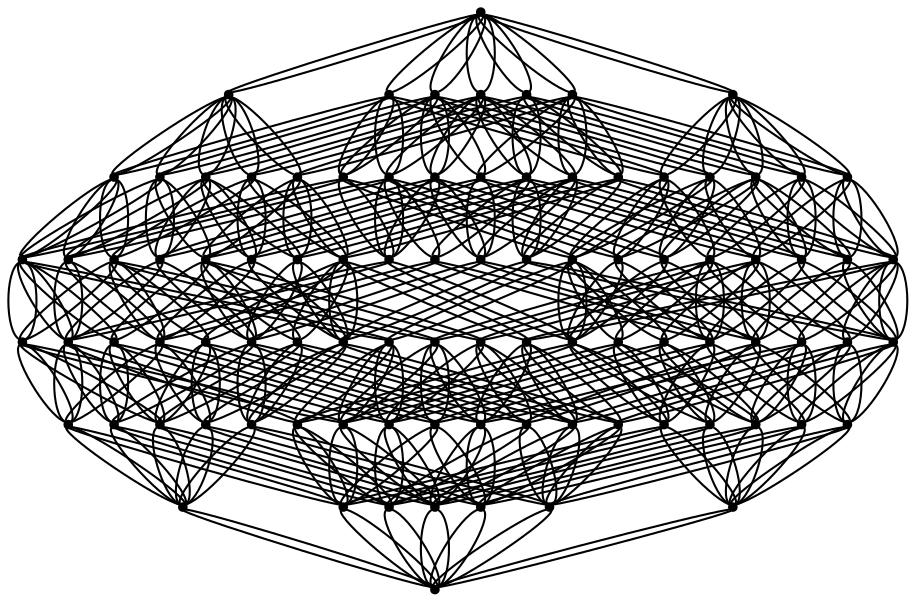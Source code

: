 graph G {
	node [shape=point];
	{ rank=same 77};
	{ rank=same 4 10 12 29 37 43 91};
	{ rank=same 3 22 27 34 41 45 50 51 53 54 57 61 62 63 66 70 80};
	{ rank=same 2 6 11 14 18 21 25 26 60 65 69 71 73 74 76 78 79 85 86 89};
	{ rank=same 1 5 8 13 17 20 23 24 30 31 33 35 36 38 40 44 49 83 84 88};
	{ rank=same 16 28 39 42 46 47 48 52 55 56 58 59 64 68 75 82 87 90};
	{ rank=same 7 9 15 19 67 72 81};
	{ rank=same 32};
	1 -- {16 52 59 71 76};
	2 -- {20 23 41 51 80};
	3 -- {18 21 25 26 37 43};
	4 -- {27 45 54 62 77};
	5 -- {28 46 55 73 78};
	6 -- {20 30 45 54 80};
	7 -- {32 39 46 55 75 82};
	8 -- {28 48 58 73 85};
	9 -- {32 42 48 58 75 87};
	10 -- {22 34 50 61 66 77};
	11 -- {23 35 50 61 80};
	12 -- {27 34 53 63 70 77};
	13 -- {28 56 64 78 89};
	14 -- {30 35 53 63 80};
	15 -- {32 47 56 64 82 90};
	16 -- {1 67 72 83 84 88};
	17 -- {28 59 68 85 89};
	18 -- {3 33 38 51 57};
	19 -- {32 52 59 68 87 90};
	20 -- {2 6 39 42 60 69 75};
	21 -- {3 33 44 54 62};
	22 -- {10 65 74 78 91};
	23 -- {2 11 39 47 65 74 82};
	24 -- {46 48 60 73 75};
	25 -- {3 38 49 61 66};
	26 -- {3 44 49 63 70};
	27 -- {4 12 71 79 85};
	28 -- {5 8 13 17 72 81};
	29 -- {41 45 50 53 77 80};
	30 -- {6 14 42 52 71 79 87};
	31 -- {46 56 65 78 82};
	32 -- {7 9 15 19 67 72 81};
	33 -- {18 21 55 58 69 73 75};
	34 -- {10 12 76 86 89};
	35 -- {11 14 47 52 76 86 90};
	36 -- {48 59 71 85 87};
	37 -- {3 51 54 61 63 77 80};
	38 -- {18 25 55 64 74 78 82};
	39 -- {7 20 23 67 83};
	40 -- {56 59 76 89 90};
	41 -- {2 29 60 65 91};
	42 -- {9 20 30 67 84};
	43 -- {3 57 62 66 70 77};
	44 -- {21 26 58 68 79 85 87};
	45 -- {4 6 29 60 71};
	46 -- {5 7 24 31 72 83};
	47 -- {15 23 35 67 88};
	48 -- {8 9 24 36 72 84};
	49 -- {25 26 64 68 86 89 90};
	50 -- {10 11 29 65 76};
	51 -- {2 18 37 69 74 91};
	52 -- {1 19 30 35 67};
	53 -- {12 14 29 71 76};
	54 -- {4 6 21 37 69 79};
	55 -- {5 7 33 38 81};
	56 -- {13 15 31 40 72 88};
	57 -- {18 43 73 78 91};
	58 -- {8 9 33 44 81};
	59 -- {1 17 19 36 40 72};
	60 -- {20 24 41 45 83 84};
	61 -- {10 11 25 37 74 86};
	62 -- {4 21 43 73 85};
	63 -- {12 14 26 37 79 86};
	64 -- {13 15 38 49 81};
	65 -- {22 23 31 41 50 83 88};
	66 -- {10 25 43 78 89};
	67 -- {16 32 39 42 47 52};
	68 -- {17 19 44 49 81};
	69 -- {20 33 51 54};
	70 -- {12 26 43 85 89};
	71 -- {1 27 30 36 45 53 84};
	72 -- {16 28 32 46 48 56 59};
	73 -- {5 8 24 33 57 62};
	74 -- {22 23 38 51 61};
	75 -- {7 9 20 24 33};
	76 -- {1 34 35 40 50 53 88};
	77 -- {4 10 12 29 37 43 91};
	78 -- {5 13 22 31 38 57 66};
	79 -- {27 30 44 54 63};
	80 -- {2 6 11 14 29 37};
	81 -- {28 32 55 58 64 68};
	82 -- {7 15 23 31 38};
	83 -- {16 39 46 60 65};
	84 -- {16 42 48 60 71};
	85 -- {8 17 27 36 44 62 70};
	86 -- {34 35 49 61 63};
	87 -- {9 19 30 36 44};
	88 -- {16 47 56 65 76};
	89 -- {13 17 34 40 49 66 70};
	90 -- {15 19 35 40 49};
	91 -- {22 41 51 57 77};
}